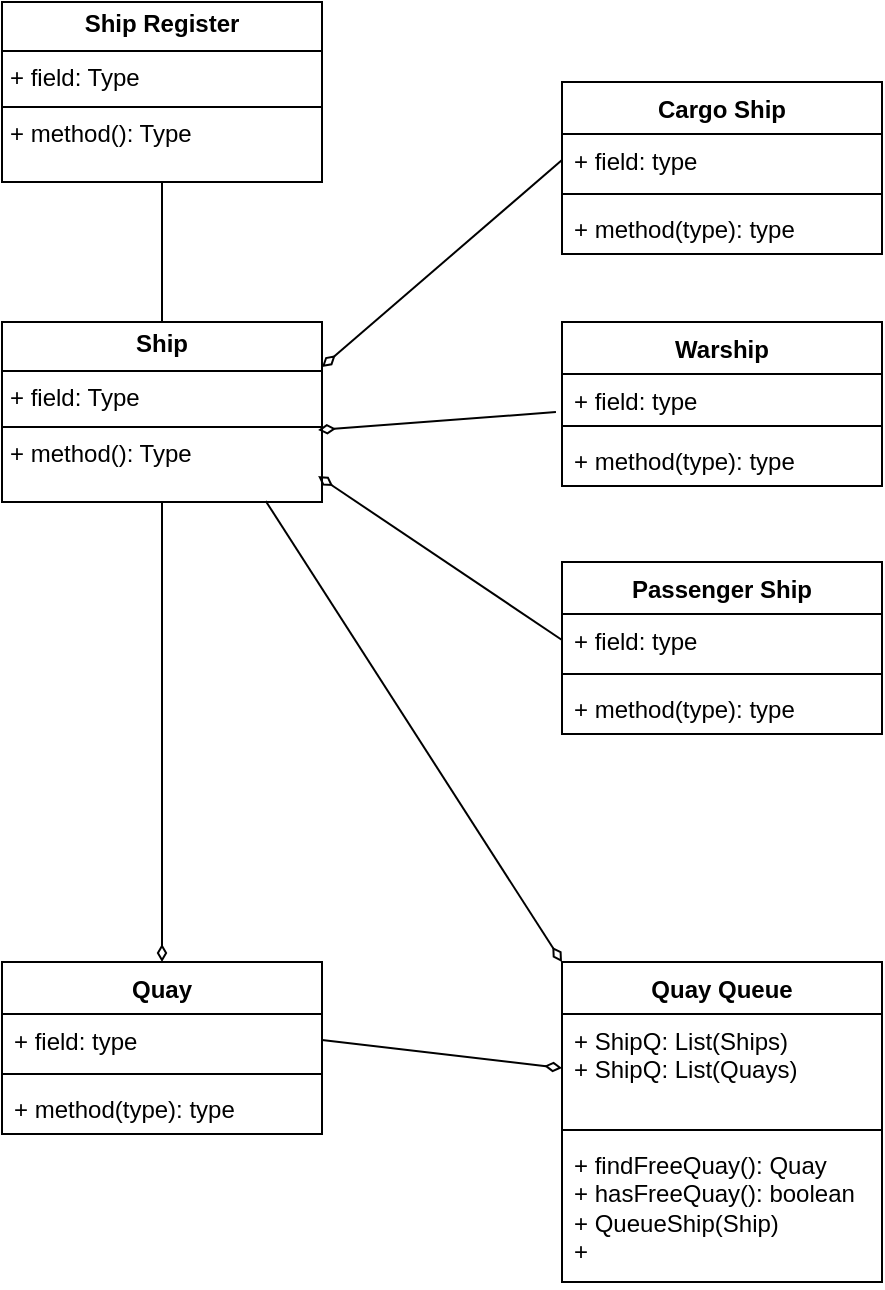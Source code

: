 <mxfile version="24.7.17">
  <diagram name="Page-1" id="cyicjYGxuOEOddZ9xe6N">
    <mxGraphModel dx="740" dy="586" grid="1" gridSize="10" guides="1" tooltips="1" connect="1" arrows="1" fold="1" page="1" pageScale="1" pageWidth="827" pageHeight="1169" math="0" shadow="0">
      <root>
        <mxCell id="0" />
        <mxCell id="1" parent="0" />
        <mxCell id="4mkU5OfIubfgu-6I3tq2-1" value="&lt;p style=&quot;margin:0px;margin-top:4px;text-align:center;&quot;&gt;&lt;b&gt;Ship Register&lt;/b&gt;&lt;/p&gt;&lt;hr size=&quot;1&quot; style=&quot;border-style:solid;&quot;&gt;&lt;p style=&quot;margin:0px;margin-left:4px;&quot;&gt;+ field: Type&lt;/p&gt;&lt;hr size=&quot;1&quot; style=&quot;border-style:solid;&quot;&gt;&lt;p style=&quot;margin:0px;margin-left:4px;&quot;&gt;+ method(): Type&lt;/p&gt;" style="verticalAlign=top;align=left;overflow=fill;html=1;whiteSpace=wrap;" vertex="1" parent="1">
          <mxGeometry x="120" y="40" width="160" height="90" as="geometry" />
        </mxCell>
        <mxCell id="4mkU5OfIubfgu-6I3tq2-2" value="&lt;p style=&quot;margin:0px;margin-top:4px;text-align:center;&quot;&gt;&lt;b&gt;Ship&lt;/b&gt;&lt;/p&gt;&lt;hr size=&quot;1&quot; style=&quot;border-style:solid;&quot;&gt;&lt;p style=&quot;margin:0px;margin-left:4px;&quot;&gt;+ field: Type&lt;/p&gt;&lt;hr size=&quot;1&quot; style=&quot;border-style:solid;&quot;&gt;&lt;p style=&quot;margin:0px;margin-left:4px;&quot;&gt;+ method(): Type&lt;/p&gt;" style="verticalAlign=top;align=left;overflow=fill;html=1;whiteSpace=wrap;" vertex="1" parent="1">
          <mxGeometry x="120" y="200" width="160" height="90" as="geometry" />
        </mxCell>
        <mxCell id="4mkU5OfIubfgu-6I3tq2-3" value="Warship" style="swimlane;fontStyle=1;align=center;verticalAlign=top;childLayout=stackLayout;horizontal=1;startSize=26;horizontalStack=0;resizeParent=1;resizeParentMax=0;resizeLast=0;collapsible=1;marginBottom=0;whiteSpace=wrap;html=1;" vertex="1" parent="1">
          <mxGeometry x="400" y="200" width="160" height="82" as="geometry" />
        </mxCell>
        <mxCell id="4mkU5OfIubfgu-6I3tq2-4" value="+ field: type" style="text;strokeColor=none;fillColor=none;align=left;verticalAlign=top;spacingLeft=4;spacingRight=4;overflow=hidden;rotatable=0;points=[[0,0.5],[1,0.5]];portConstraint=eastwest;whiteSpace=wrap;html=1;" vertex="1" parent="4mkU5OfIubfgu-6I3tq2-3">
          <mxGeometry y="26" width="160" height="22" as="geometry" />
        </mxCell>
        <mxCell id="4mkU5OfIubfgu-6I3tq2-5" value="" style="line;strokeWidth=1;fillColor=none;align=left;verticalAlign=middle;spacingTop=-1;spacingLeft=3;spacingRight=3;rotatable=0;labelPosition=right;points=[];portConstraint=eastwest;strokeColor=inherit;" vertex="1" parent="4mkU5OfIubfgu-6I3tq2-3">
          <mxGeometry y="48" width="160" height="8" as="geometry" />
        </mxCell>
        <mxCell id="4mkU5OfIubfgu-6I3tq2-6" value="+ method(type): type" style="text;strokeColor=none;fillColor=none;align=left;verticalAlign=top;spacingLeft=4;spacingRight=4;overflow=hidden;rotatable=0;points=[[0,0.5],[1,0.5]];portConstraint=eastwest;whiteSpace=wrap;html=1;" vertex="1" parent="4mkU5OfIubfgu-6I3tq2-3">
          <mxGeometry y="56" width="160" height="26" as="geometry" />
        </mxCell>
        <mxCell id="4mkU5OfIubfgu-6I3tq2-7" value="Cargo Ship" style="swimlane;fontStyle=1;align=center;verticalAlign=top;childLayout=stackLayout;horizontal=1;startSize=26;horizontalStack=0;resizeParent=1;resizeParentMax=0;resizeLast=0;collapsible=1;marginBottom=0;whiteSpace=wrap;html=1;" vertex="1" parent="1">
          <mxGeometry x="400" y="80" width="160" height="86" as="geometry" />
        </mxCell>
        <mxCell id="4mkU5OfIubfgu-6I3tq2-8" value="+ field: type" style="text;strokeColor=none;fillColor=none;align=left;verticalAlign=top;spacingLeft=4;spacingRight=4;overflow=hidden;rotatable=0;points=[[0,0.5],[1,0.5]];portConstraint=eastwest;whiteSpace=wrap;html=1;" vertex="1" parent="4mkU5OfIubfgu-6I3tq2-7">
          <mxGeometry y="26" width="160" height="26" as="geometry" />
        </mxCell>
        <mxCell id="4mkU5OfIubfgu-6I3tq2-9" value="" style="line;strokeWidth=1;fillColor=none;align=left;verticalAlign=middle;spacingTop=-1;spacingLeft=3;spacingRight=3;rotatable=0;labelPosition=right;points=[];portConstraint=eastwest;strokeColor=inherit;" vertex="1" parent="4mkU5OfIubfgu-6I3tq2-7">
          <mxGeometry y="52" width="160" height="8" as="geometry" />
        </mxCell>
        <mxCell id="4mkU5OfIubfgu-6I3tq2-10" value="+ method(type): type" style="text;strokeColor=none;fillColor=none;align=left;verticalAlign=top;spacingLeft=4;spacingRight=4;overflow=hidden;rotatable=0;points=[[0,0.5],[1,0.5]];portConstraint=eastwest;whiteSpace=wrap;html=1;" vertex="1" parent="4mkU5OfIubfgu-6I3tq2-7">
          <mxGeometry y="60" width="160" height="26" as="geometry" />
        </mxCell>
        <mxCell id="4mkU5OfIubfgu-6I3tq2-11" value="Passenger Ship&lt;div&gt;&lt;br&gt;&lt;/div&gt;" style="swimlane;fontStyle=1;align=center;verticalAlign=top;childLayout=stackLayout;horizontal=1;startSize=26;horizontalStack=0;resizeParent=1;resizeParentMax=0;resizeLast=0;collapsible=1;marginBottom=0;whiteSpace=wrap;html=1;" vertex="1" parent="1">
          <mxGeometry x="400" y="320" width="160" height="86" as="geometry" />
        </mxCell>
        <mxCell id="4mkU5OfIubfgu-6I3tq2-12" value="+ field: type" style="text;strokeColor=none;fillColor=none;align=left;verticalAlign=top;spacingLeft=4;spacingRight=4;overflow=hidden;rotatable=0;points=[[0,0.5],[1,0.5]];portConstraint=eastwest;whiteSpace=wrap;html=1;" vertex="1" parent="4mkU5OfIubfgu-6I3tq2-11">
          <mxGeometry y="26" width="160" height="26" as="geometry" />
        </mxCell>
        <mxCell id="4mkU5OfIubfgu-6I3tq2-13" value="" style="line;strokeWidth=1;fillColor=none;align=left;verticalAlign=middle;spacingTop=-1;spacingLeft=3;spacingRight=3;rotatable=0;labelPosition=right;points=[];portConstraint=eastwest;strokeColor=inherit;" vertex="1" parent="4mkU5OfIubfgu-6I3tq2-11">
          <mxGeometry y="52" width="160" height="8" as="geometry" />
        </mxCell>
        <mxCell id="4mkU5OfIubfgu-6I3tq2-14" value="+ method(type): type" style="text;strokeColor=none;fillColor=none;align=left;verticalAlign=top;spacingLeft=4;spacingRight=4;overflow=hidden;rotatable=0;points=[[0,0.5],[1,0.5]];portConstraint=eastwest;whiteSpace=wrap;html=1;" vertex="1" parent="4mkU5OfIubfgu-6I3tq2-11">
          <mxGeometry y="60" width="160" height="26" as="geometry" />
        </mxCell>
        <mxCell id="4mkU5OfIubfgu-6I3tq2-15" value="Quay Queue" style="swimlane;fontStyle=1;align=center;verticalAlign=top;childLayout=stackLayout;horizontal=1;startSize=26;horizontalStack=0;resizeParent=1;resizeParentMax=0;resizeLast=0;collapsible=1;marginBottom=0;whiteSpace=wrap;html=1;" vertex="1" parent="1">
          <mxGeometry x="400" y="520" width="160" height="160" as="geometry" />
        </mxCell>
        <mxCell id="4mkU5OfIubfgu-6I3tq2-16" value="+ ShipQ: List(Ships)&lt;div&gt;+ ShipQ: List(Quays)&lt;/div&gt;" style="text;strokeColor=none;fillColor=none;align=left;verticalAlign=top;spacingLeft=4;spacingRight=4;overflow=hidden;rotatable=0;points=[[0,0.5],[1,0.5]];portConstraint=eastwest;whiteSpace=wrap;html=1;" vertex="1" parent="4mkU5OfIubfgu-6I3tq2-15">
          <mxGeometry y="26" width="160" height="54" as="geometry" />
        </mxCell>
        <mxCell id="4mkU5OfIubfgu-6I3tq2-17" value="" style="line;strokeWidth=1;fillColor=none;align=left;verticalAlign=middle;spacingTop=-1;spacingLeft=3;spacingRight=3;rotatable=0;labelPosition=right;points=[];portConstraint=eastwest;strokeColor=inherit;" vertex="1" parent="4mkU5OfIubfgu-6I3tq2-15">
          <mxGeometry y="80" width="160" height="8" as="geometry" />
        </mxCell>
        <mxCell id="4mkU5OfIubfgu-6I3tq2-18" value="+ findFreeQuay(): Quay&lt;div&gt;+ hasFreeQuay(): boolean&lt;/div&gt;&lt;div&gt;+ QueueShip(Ship)&lt;/div&gt;&lt;div&gt;+&lt;/div&gt;" style="text;strokeColor=none;fillColor=none;align=left;verticalAlign=top;spacingLeft=4;spacingRight=4;overflow=hidden;rotatable=0;points=[[0,0.5],[1,0.5]];portConstraint=eastwest;whiteSpace=wrap;html=1;" vertex="1" parent="4mkU5OfIubfgu-6I3tq2-15">
          <mxGeometry y="88" width="160" height="72" as="geometry" />
        </mxCell>
        <mxCell id="4mkU5OfIubfgu-6I3tq2-19" value="Quay" style="swimlane;fontStyle=1;align=center;verticalAlign=top;childLayout=stackLayout;horizontal=1;startSize=26;horizontalStack=0;resizeParent=1;resizeParentMax=0;resizeLast=0;collapsible=1;marginBottom=0;whiteSpace=wrap;html=1;" vertex="1" parent="1">
          <mxGeometry x="120" y="520" width="160" height="86" as="geometry" />
        </mxCell>
        <mxCell id="4mkU5OfIubfgu-6I3tq2-20" value="+ field: type" style="text;strokeColor=none;fillColor=none;align=left;verticalAlign=top;spacingLeft=4;spacingRight=4;overflow=hidden;rotatable=0;points=[[0,0.5],[1,0.5]];portConstraint=eastwest;whiteSpace=wrap;html=1;" vertex="1" parent="4mkU5OfIubfgu-6I3tq2-19">
          <mxGeometry y="26" width="160" height="26" as="geometry" />
        </mxCell>
        <mxCell id="4mkU5OfIubfgu-6I3tq2-21" value="" style="line;strokeWidth=1;fillColor=none;align=left;verticalAlign=middle;spacingTop=-1;spacingLeft=3;spacingRight=3;rotatable=0;labelPosition=right;points=[];portConstraint=eastwest;strokeColor=inherit;" vertex="1" parent="4mkU5OfIubfgu-6I3tq2-19">
          <mxGeometry y="52" width="160" height="8" as="geometry" />
        </mxCell>
        <mxCell id="4mkU5OfIubfgu-6I3tq2-22" value="+ method(type): type" style="text;strokeColor=none;fillColor=none;align=left;verticalAlign=top;spacingLeft=4;spacingRight=4;overflow=hidden;rotatable=0;points=[[0,0.5],[1,0.5]];portConstraint=eastwest;whiteSpace=wrap;html=1;" vertex="1" parent="4mkU5OfIubfgu-6I3tq2-19">
          <mxGeometry y="60" width="160" height="26" as="geometry" />
        </mxCell>
        <mxCell id="4mkU5OfIubfgu-6I3tq2-24" value="" style="endArrow=none;html=1;rounded=0;exitX=0.5;exitY=1;exitDx=0;exitDy=0;" edge="1" parent="1" source="4mkU5OfIubfgu-6I3tq2-1" target="4mkU5OfIubfgu-6I3tq2-2">
          <mxGeometry width="50" height="50" relative="1" as="geometry">
            <mxPoint x="390" y="460" as="sourcePoint" />
            <mxPoint x="440" y="410" as="targetPoint" />
          </mxGeometry>
        </mxCell>
        <mxCell id="4mkU5OfIubfgu-6I3tq2-25" value="" style="endArrow=diamondThin;html=1;rounded=0;entryX=1;entryY=0.25;entryDx=0;entryDy=0;exitX=0;exitY=0.5;exitDx=0;exitDy=0;endFill=0;" edge="1" parent="1" source="4mkU5OfIubfgu-6I3tq2-8" target="4mkU5OfIubfgu-6I3tq2-2">
          <mxGeometry width="50" height="50" relative="1" as="geometry">
            <mxPoint x="390" y="460" as="sourcePoint" />
            <mxPoint x="440" y="410" as="targetPoint" />
          </mxGeometry>
        </mxCell>
        <mxCell id="4mkU5OfIubfgu-6I3tq2-26" value="" style="endArrow=diamondThin;html=1;rounded=0;entryX=0.988;entryY=0.6;entryDx=0;entryDy=0;entryPerimeter=0;exitX=-0.019;exitY=0.864;exitDx=0;exitDy=0;exitPerimeter=0;endFill=0;" edge="1" parent="1" source="4mkU5OfIubfgu-6I3tq2-4" target="4mkU5OfIubfgu-6I3tq2-2">
          <mxGeometry width="50" height="50" relative="1" as="geometry">
            <mxPoint x="390" y="460" as="sourcePoint" />
            <mxPoint x="440" y="410" as="targetPoint" />
          </mxGeometry>
        </mxCell>
        <mxCell id="4mkU5OfIubfgu-6I3tq2-27" value="" style="endArrow=diamondThin;html=1;rounded=0;exitX=0;exitY=0.5;exitDx=0;exitDy=0;entryX=0.988;entryY=0.856;entryDx=0;entryDy=0;entryPerimeter=0;endFill=0;" edge="1" parent="1" source="4mkU5OfIubfgu-6I3tq2-12" target="4mkU5OfIubfgu-6I3tq2-2">
          <mxGeometry width="50" height="50" relative="1" as="geometry">
            <mxPoint x="390" y="460" as="sourcePoint" />
            <mxPoint x="282" y="278" as="targetPoint" />
          </mxGeometry>
        </mxCell>
        <mxCell id="4mkU5OfIubfgu-6I3tq2-28" value="" style="endArrow=diamondThin;html=1;rounded=0;exitX=0.5;exitY=1;exitDx=0;exitDy=0;entryX=0.5;entryY=0;entryDx=0;entryDy=0;startArrow=none;startFill=0;endFill=0;" edge="1" parent="1" source="4mkU5OfIubfgu-6I3tq2-2" target="4mkU5OfIubfgu-6I3tq2-19">
          <mxGeometry width="50" height="50" relative="1" as="geometry">
            <mxPoint x="370" y="330" as="sourcePoint" />
            <mxPoint x="200" y="400" as="targetPoint" />
          </mxGeometry>
        </mxCell>
        <mxCell id="4mkU5OfIubfgu-6I3tq2-29" value="" style="endArrow=diamondThin;html=1;rounded=0;exitX=0.824;exitY=0.994;exitDx=0;exitDy=0;exitPerimeter=0;entryX=0;entryY=0;entryDx=0;entryDy=0;endFill=0;" edge="1" parent="1" source="4mkU5OfIubfgu-6I3tq2-2" target="4mkU5OfIubfgu-6I3tq2-15">
          <mxGeometry width="50" height="50" relative="1" as="geometry">
            <mxPoint x="390" y="500" as="sourcePoint" />
            <mxPoint x="340" y="400" as="targetPoint" />
          </mxGeometry>
        </mxCell>
        <mxCell id="4mkU5OfIubfgu-6I3tq2-30" value="" style="endArrow=diamondThin;html=1;rounded=0;exitX=1;exitY=0.5;exitDx=0;exitDy=0;entryX=0;entryY=0.5;entryDx=0;entryDy=0;endFill=0;" edge="1" parent="1" source="4mkU5OfIubfgu-6I3tq2-20" target="4mkU5OfIubfgu-6I3tq2-16">
          <mxGeometry width="50" height="50" relative="1" as="geometry">
            <mxPoint x="390" y="500" as="sourcePoint" />
            <mxPoint x="440" y="450" as="targetPoint" />
          </mxGeometry>
        </mxCell>
      </root>
    </mxGraphModel>
  </diagram>
</mxfile>

